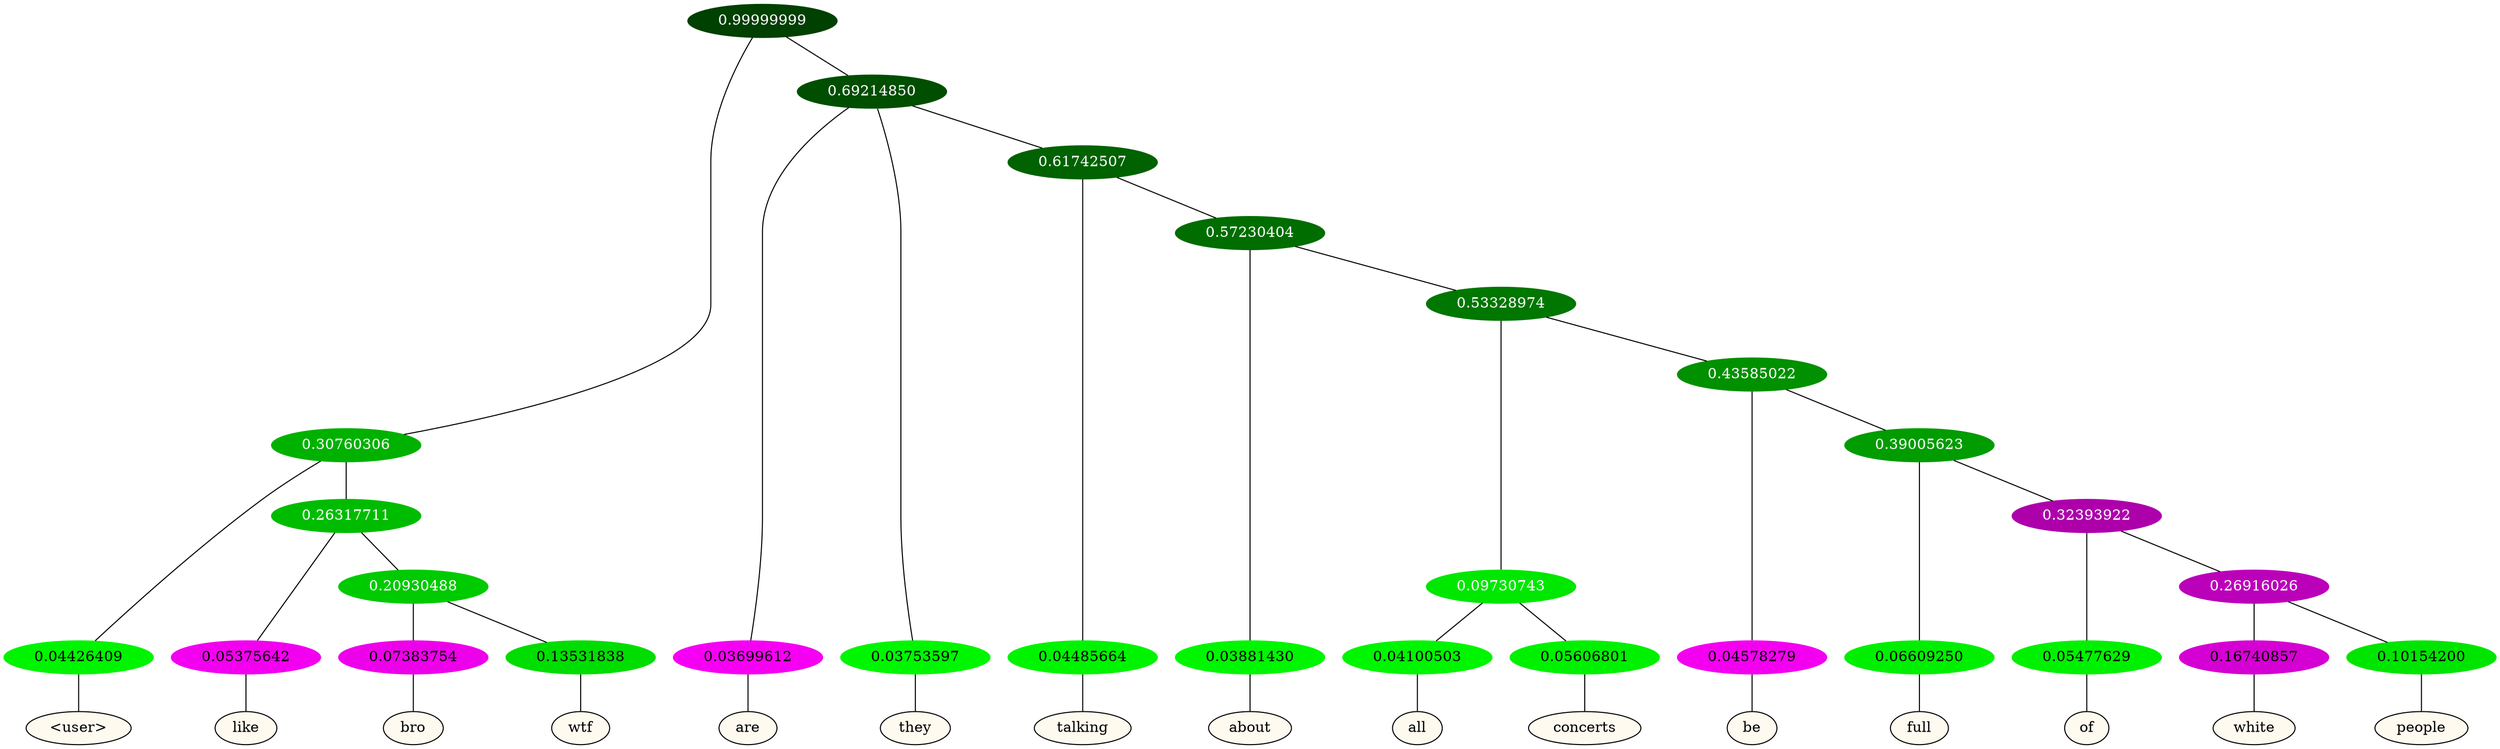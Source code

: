 graph {
	node [format=png height=0.15 nodesep=0.001 ordering=out overlap=prism overlap_scaling=0.01 ranksep=0.001 ratio=0.2 style=filled width=0.15]
	{
		rank=same
		a_w_3 [label="\<user\>" color=black fillcolor=floralwhite style="filled,solid"]
		a_w_8 [label=like color=black fillcolor=floralwhite style="filled,solid"]
		a_w_12 [label=bro color=black fillcolor=floralwhite style="filled,solid"]
		a_w_13 [label=wtf color=black fillcolor=floralwhite style="filled,solid"]
		a_w_5 [label=are color=black fillcolor=floralwhite style="filled,solid"]
		a_w_6 [label=they color=black fillcolor=floralwhite style="filled,solid"]
		a_w_10 [label=talking color=black fillcolor=floralwhite style="filled,solid"]
		a_w_14 [label=about color=black fillcolor=floralwhite style="filled,solid"]
		a_w_18 [label=all color=black fillcolor=floralwhite style="filled,solid"]
		a_w_19 [label=concerts color=black fillcolor=floralwhite style="filled,solid"]
		a_w_20 [label=be color=black fillcolor=floralwhite style="filled,solid"]
		a_w_22 [label=full color=black fillcolor=floralwhite style="filled,solid"]
		a_w_24 [label=of color=black fillcolor=floralwhite style="filled,solid"]
		a_w_26 [label=white color=black fillcolor=floralwhite style="filled,solid"]
		a_w_27 [label=people color=black fillcolor=floralwhite style="filled,solid"]
	}
	a_n_3 -- a_w_3
	a_n_8 -- a_w_8
	a_n_12 -- a_w_12
	a_n_13 -- a_w_13
	a_n_5 -- a_w_5
	a_n_6 -- a_w_6
	a_n_10 -- a_w_10
	a_n_14 -- a_w_14
	a_n_18 -- a_w_18
	a_n_19 -- a_w_19
	a_n_20 -- a_w_20
	a_n_22 -- a_w_22
	a_n_24 -- a_w_24
	a_n_26 -- a_w_26
	a_n_27 -- a_w_27
	{
		rank=same
		a_n_3 [label=0.04426409 color="0.334 1.000 0.956" fontcolor=black]
		a_n_8 [label=0.05375642 color="0.835 1.000 0.946" fontcolor=black]
		a_n_12 [label=0.07383754 color="0.835 1.000 0.926" fontcolor=black]
		a_n_13 [label=0.13531838 color="0.334 1.000 0.865" fontcolor=black]
		a_n_5 [label=0.03699612 color="0.835 1.000 0.963" fontcolor=black]
		a_n_6 [label=0.03753597 color="0.334 1.000 0.962" fontcolor=black]
		a_n_10 [label=0.04485664 color="0.334 1.000 0.955" fontcolor=black]
		a_n_14 [label=0.03881430 color="0.334 1.000 0.961" fontcolor=black]
		a_n_18 [label=0.04100503 color="0.334 1.000 0.959" fontcolor=black]
		a_n_19 [label=0.05606801 color="0.334 1.000 0.944" fontcolor=black]
		a_n_20 [label=0.04578279 color="0.835 1.000 0.954" fontcolor=black]
		a_n_22 [label=0.06609250 color="0.334 1.000 0.934" fontcolor=black]
		a_n_24 [label=0.05477629 color="0.334 1.000 0.945" fontcolor=black]
		a_n_26 [label=0.16740857 color="0.835 1.000 0.833" fontcolor=black]
		a_n_27 [label=0.10154200 color="0.334 1.000 0.898" fontcolor=black]
	}
	a_n_0 [label=0.99999999 color="0.334 1.000 0.250" fontcolor=grey99]
	a_n_1 [label=0.30760306 color="0.334 1.000 0.692" fontcolor=grey99]
	a_n_0 -- a_n_1
	a_n_2 [label=0.69214850 color="0.334 1.000 0.308" fontcolor=grey99]
	a_n_0 -- a_n_2
	a_n_1 -- a_n_3
	a_n_4 [label=0.26317711 color="0.334 1.000 0.737" fontcolor=grey99]
	a_n_1 -- a_n_4
	a_n_2 -- a_n_5
	a_n_2 -- a_n_6
	a_n_7 [label=0.61742507 color="0.334 1.000 0.383" fontcolor=grey99]
	a_n_2 -- a_n_7
	a_n_4 -- a_n_8
	a_n_9 [label=0.20930488 color="0.334 1.000 0.791" fontcolor=grey99]
	a_n_4 -- a_n_9
	a_n_7 -- a_n_10
	a_n_11 [label=0.57230404 color="0.334 1.000 0.428" fontcolor=grey99]
	a_n_7 -- a_n_11
	a_n_9 -- a_n_12
	a_n_9 -- a_n_13
	a_n_11 -- a_n_14
	a_n_15 [label=0.53328974 color="0.334 1.000 0.467" fontcolor=grey99]
	a_n_11 -- a_n_15
	a_n_16 [label=0.09730743 color="0.334 1.000 0.903" fontcolor=grey99]
	a_n_15 -- a_n_16
	a_n_17 [label=0.43585022 color="0.334 1.000 0.564" fontcolor=grey99]
	a_n_15 -- a_n_17
	a_n_16 -- a_n_18
	a_n_16 -- a_n_19
	a_n_17 -- a_n_20
	a_n_21 [label=0.39005623 color="0.334 1.000 0.610" fontcolor=grey99]
	a_n_17 -- a_n_21
	a_n_21 -- a_n_22
	a_n_23 [label=0.32393922 color="0.835 1.000 0.676" fontcolor=grey99]
	a_n_21 -- a_n_23
	a_n_23 -- a_n_24
	a_n_25 [label=0.26916026 color="0.835 1.000 0.731" fontcolor=grey99]
	a_n_23 -- a_n_25
	a_n_25 -- a_n_26
	a_n_25 -- a_n_27
}
